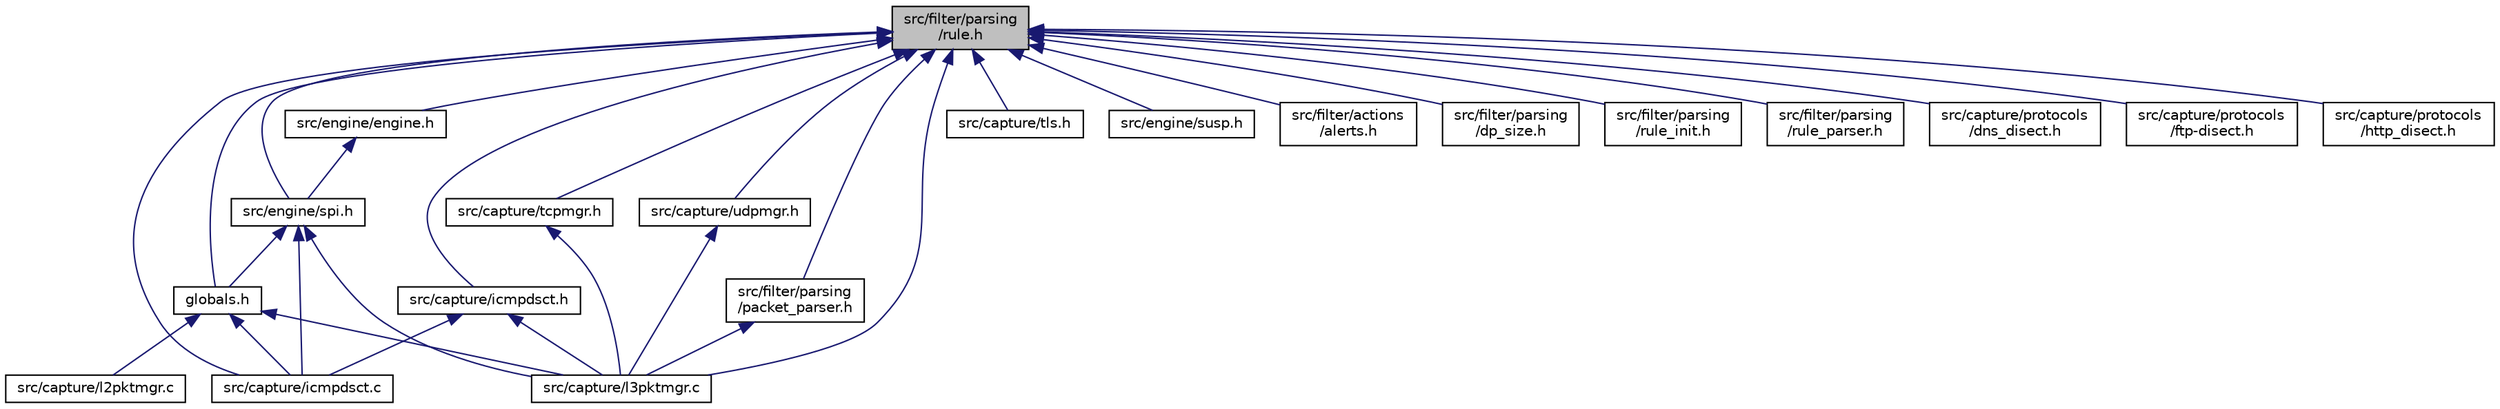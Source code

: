 digraph "src/filter/parsing/rule.h"
{
 // LATEX_PDF_SIZE
  edge [fontname="Helvetica",fontsize="10",labelfontname="Helvetica",labelfontsize="10"];
  node [fontname="Helvetica",fontsize="10",shape=record];
  Node1 [label="src/filter/parsing\l/rule.h",height=0.2,width=0.4,color="black", fillcolor="grey75", style="filled", fontcolor="black",tooltip="Define functions and structure for rule.c."];
  Node1 -> Node2 [dir="back",color="midnightblue",fontsize="10",style="solid",fontname="Helvetica"];
  Node2 [label="globals.h",height=0.2,width=0.4,color="black", fillcolor="white", style="filled",URL="$globals_8h_source.html",tooltip=" "];
  Node2 -> Node3 [dir="back",color="midnightblue",fontsize="10",style="solid",fontname="Helvetica"];
  Node3 [label="src/capture/icmpdsct.c",height=0.2,width=0.4,color="black", fillcolor="white", style="filled",URL="$icmpdsct_8c.html",tooltip="Handle ICMP decoding for IPv4 and IPv6."];
  Node2 -> Node4 [dir="back",color="midnightblue",fontsize="10",style="solid",fontname="Helvetica"];
  Node4 [label="src/capture/l2pktmgr.c",height=0.2,width=0.4,color="black", fillcolor="white", style="filled",URL="$l2pktmgr_8c.html",tooltip="Handle Datalink decoding."];
  Node2 -> Node5 [dir="back",color="midnightblue",fontsize="10",style="solid",fontname="Helvetica"];
  Node5 [label="src/capture/l3pktmgr.c",height=0.2,width=0.4,color="black", fillcolor="white", style="filled",URL="$l3pktmgr_8c.html",tooltip="Handle Layer 3 decoding."];
  Node1 -> Node3 [dir="back",color="midnightblue",fontsize="10",style="solid",fontname="Helvetica"];
  Node1 -> Node6 [dir="back",color="midnightblue",fontsize="10",style="solid",fontname="Helvetica"];
  Node6 [label="src/capture/icmpdsct.h",height=0.2,width=0.4,color="black", fillcolor="white", style="filled",URL="$icmpdsct_8h_source.html",tooltip=" "];
  Node6 -> Node3 [dir="back",color="midnightblue",fontsize="10",style="solid",fontname="Helvetica"];
  Node6 -> Node5 [dir="back",color="midnightblue",fontsize="10",style="solid",fontname="Helvetica"];
  Node1 -> Node5 [dir="back",color="midnightblue",fontsize="10",style="solid",fontname="Helvetica"];
  Node1 -> Node7 [dir="back",color="midnightblue",fontsize="10",style="solid",fontname="Helvetica"];
  Node7 [label="src/capture/tcpmgr.h",height=0.2,width=0.4,color="black", fillcolor="white", style="filled",URL="$tcpmgr_8h_source.html",tooltip=" "];
  Node7 -> Node5 [dir="back",color="midnightblue",fontsize="10",style="solid",fontname="Helvetica"];
  Node1 -> Node8 [dir="back",color="midnightblue",fontsize="10",style="solid",fontname="Helvetica"];
  Node8 [label="src/capture/tls.h",height=0.2,width=0.4,color="black", fillcolor="white", style="filled",URL="$tls_8h_source.html",tooltip=" "];
  Node1 -> Node9 [dir="back",color="midnightblue",fontsize="10",style="solid",fontname="Helvetica"];
  Node9 [label="src/capture/udpmgr.h",height=0.2,width=0.4,color="black", fillcolor="white", style="filled",URL="$udpmgr_8h_source.html",tooltip=" "];
  Node9 -> Node5 [dir="back",color="midnightblue",fontsize="10",style="solid",fontname="Helvetica"];
  Node1 -> Node10 [dir="back",color="midnightblue",fontsize="10",style="solid",fontname="Helvetica"];
  Node10 [label="src/engine/engine.h",height=0.2,width=0.4,color="black", fillcolor="white", style="filled",URL="$engine_8h_source.html",tooltip=" "];
  Node10 -> Node11 [dir="back",color="midnightblue",fontsize="10",style="solid",fontname="Helvetica"];
  Node11 [label="src/engine/spi.h",height=0.2,width=0.4,color="black", fillcolor="white", style="filled",URL="$spi_8h_source.html",tooltip=" "];
  Node11 -> Node2 [dir="back",color="midnightblue",fontsize="10",style="solid",fontname="Helvetica"];
  Node11 -> Node3 [dir="back",color="midnightblue",fontsize="10",style="solid",fontname="Helvetica"];
  Node11 -> Node5 [dir="back",color="midnightblue",fontsize="10",style="solid",fontname="Helvetica"];
  Node1 -> Node11 [dir="back",color="midnightblue",fontsize="10",style="solid",fontname="Helvetica"];
  Node1 -> Node12 [dir="back",color="midnightblue",fontsize="10",style="solid",fontname="Helvetica"];
  Node12 [label="src/engine/susp.h",height=0.2,width=0.4,color="black", fillcolor="white", style="filled",URL="$susp_8h_source.html",tooltip=" "];
  Node1 -> Node13 [dir="back",color="midnightblue",fontsize="10",style="solid",fontname="Helvetica"];
  Node13 [label="src/filter/actions\l/alerts.h",height=0.2,width=0.4,color="black", fillcolor="white", style="filled",URL="$alerts_8h_source.html",tooltip=" "];
  Node1 -> Node14 [dir="back",color="midnightblue",fontsize="10",style="solid",fontname="Helvetica"];
  Node14 [label="src/filter/parsing\l/dp_size.h",height=0.2,width=0.4,color="black", fillcolor="white", style="filled",URL="$dp__size_8h_source.html",tooltip=" "];
  Node1 -> Node15 [dir="back",color="midnightblue",fontsize="10",style="solid",fontname="Helvetica"];
  Node15 [label="src/filter/parsing\l/packet_parser.h",height=0.2,width=0.4,color="black", fillcolor="white", style="filled",URL="$packet__parser_8h_source.html",tooltip=" "];
  Node15 -> Node5 [dir="back",color="midnightblue",fontsize="10",style="solid",fontname="Helvetica"];
  Node1 -> Node16 [dir="back",color="midnightblue",fontsize="10",style="solid",fontname="Helvetica"];
  Node16 [label="src/filter/parsing\l/rule_init.h",height=0.2,width=0.4,color="black", fillcolor="white", style="filled",URL="$rule__init_8h_source.html",tooltip=" "];
  Node1 -> Node17 [dir="back",color="midnightblue",fontsize="10",style="solid",fontname="Helvetica"];
  Node17 [label="src/filter/parsing\l/rule_parser.h",height=0.2,width=0.4,color="black", fillcolor="white", style="filled",URL="$rule__parser_8h_source.html",tooltip=" "];
  Node1 -> Node18 [dir="back",color="midnightblue",fontsize="10",style="solid",fontname="Helvetica"];
  Node18 [label="src/capture/protocols\l/dns_disect.h",height=0.2,width=0.4,color="black", fillcolor="white", style="filled",URL="$dns__disect_8h_source.html",tooltip=" "];
  Node1 -> Node19 [dir="back",color="midnightblue",fontsize="10",style="solid",fontname="Helvetica"];
  Node19 [label="src/capture/protocols\l/ftp-disect.h",height=0.2,width=0.4,color="black", fillcolor="white", style="filled",URL="$ftp-disect_8h_source.html",tooltip=" "];
  Node1 -> Node20 [dir="back",color="midnightblue",fontsize="10",style="solid",fontname="Helvetica"];
  Node20 [label="src/capture/protocols\l/http_disect.h",height=0.2,width=0.4,color="black", fillcolor="white", style="filled",URL="$http__disect_8h_source.html",tooltip=" "];
}
